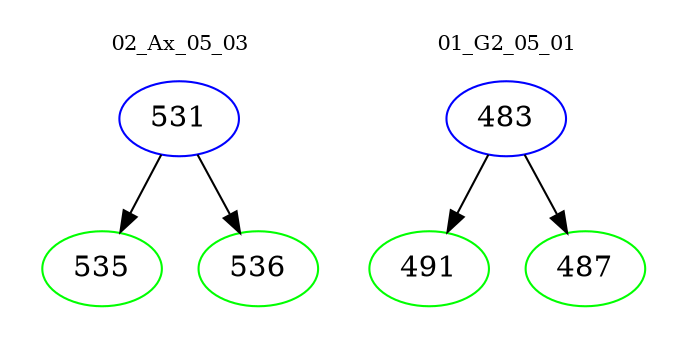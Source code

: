 digraph{
subgraph cluster_0 {
color = white
label = "02_Ax_05_03";
fontsize=10;
T0_531 [label="531", color="blue"]
T0_531 -> T0_535 [color="black"]
T0_535 [label="535", color="green"]
T0_531 -> T0_536 [color="black"]
T0_536 [label="536", color="green"]
}
subgraph cluster_1 {
color = white
label = "01_G2_05_01";
fontsize=10;
T1_483 [label="483", color="blue"]
T1_483 -> T1_491 [color="black"]
T1_491 [label="491", color="green"]
T1_483 -> T1_487 [color="black"]
T1_487 [label="487", color="green"]
}
}
